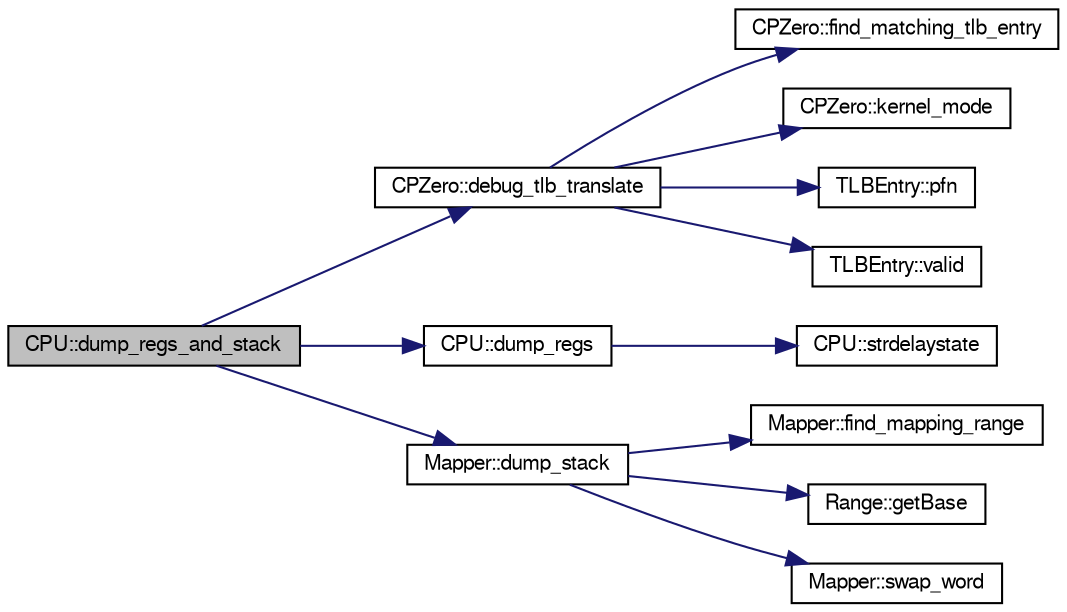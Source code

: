 digraph G
{
  edge [fontname="FreeSans",fontsize="10",labelfontname="FreeSans",labelfontsize="10"];
  node [fontname="FreeSans",fontsize="10",shape=record];
  rankdir=LR;
  Node1 [label="CPU::dump_regs_and_stack",height=0.2,width=0.4,color="black", fillcolor="grey75", style="filled" fontcolor="black"];
  Node1 -> Node2 [color="midnightblue",fontsize="10",style="solid"];
  Node2 [label="CPZero::debug_tlb_translate",height=0.2,width=0.4,color="black", fillcolor="white", style="filled",URL="$classCPZero.html#a1c5cbff0e8691ce9eccb50d8de55076d"];
  Node2 -> Node3 [color="midnightblue",fontsize="10",style="solid"];
  Node3 [label="CPZero::find_matching_tlb_entry",height=0.2,width=0.4,color="black", fillcolor="white", style="filled",URL="$classCPZero.html#a9f53d15fe738a0af7fb3a0a26f7555ac"];
  Node2 -> Node4 [color="midnightblue",fontsize="10",style="solid"];
  Node4 [label="CPZero::kernel_mode",height=0.2,width=0.4,color="black", fillcolor="white", style="filled",URL="$classCPZero.html#af131af311e01ce76b5c17afcd586e639"];
  Node2 -> Node5 [color="midnightblue",fontsize="10",style="solid"];
  Node5 [label="TLBEntry::pfn",height=0.2,width=0.4,color="black", fillcolor="white", style="filled",URL="$classTLBEntry.html#a4595566739ea73c5b89a1bb9a8b472fc"];
  Node2 -> Node6 [color="midnightblue",fontsize="10",style="solid"];
  Node6 [label="TLBEntry::valid",height=0.2,width=0.4,color="black", fillcolor="white", style="filled",URL="$classTLBEntry.html#a29878217888278dbe3bc4ab3abbf081e"];
  Node1 -> Node7 [color="midnightblue",fontsize="10",style="solid"];
  Node7 [label="CPU::dump_regs",height=0.2,width=0.4,color="black", fillcolor="white", style="filled",URL="$classCPU.html#aaeb5869fd90b6462918d3d116332d8b5"];
  Node7 -> Node8 [color="midnightblue",fontsize="10",style="solid"];
  Node8 [label="CPU::strdelaystate",height=0.2,width=0.4,color="black", fillcolor="white", style="filled",URL="$classCPU.html#a7849dd448a89f9a7ca3f247ed2b9d757"];
  Node1 -> Node9 [color="midnightblue",fontsize="10",style="solid"];
  Node9 [label="Mapper::dump_stack",height=0.2,width=0.4,color="black", fillcolor="white", style="filled",URL="$classMapper.html#ab77d2b3eea937495e705aaba009b3940"];
  Node9 -> Node10 [color="midnightblue",fontsize="10",style="solid"];
  Node10 [label="Mapper::find_mapping_range",height=0.2,width=0.4,color="black", fillcolor="white", style="filled",URL="$classMapper.html#af8ef34c52d4c0fdf5f5e7c12587cf455"];
  Node9 -> Node11 [color="midnightblue",fontsize="10",style="solid"];
  Node11 [label="Range::getBase",height=0.2,width=0.4,color="black", fillcolor="white", style="filled",URL="$classRange.html#ab4b6e3925cd4559eb8879deed47cb806"];
  Node9 -> Node12 [color="midnightblue",fontsize="10",style="solid"];
  Node12 [label="Mapper::swap_word",height=0.2,width=0.4,color="black", fillcolor="white", style="filled",URL="$classMapper.html#aad996f69d0a2aca785f5a8e9440789be"];
}

